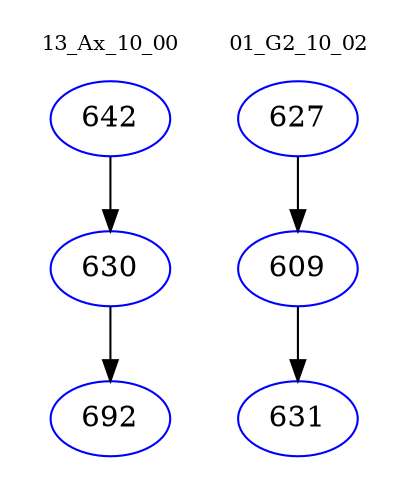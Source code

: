 digraph{
subgraph cluster_0 {
color = white
label = "13_Ax_10_00";
fontsize=10;
T0_642 [label="642", color="blue"]
T0_642 -> T0_630 [color="black"]
T0_630 [label="630", color="blue"]
T0_630 -> T0_692 [color="black"]
T0_692 [label="692", color="blue"]
}
subgraph cluster_1 {
color = white
label = "01_G2_10_02";
fontsize=10;
T1_627 [label="627", color="blue"]
T1_627 -> T1_609 [color="black"]
T1_609 [label="609", color="blue"]
T1_609 -> T1_631 [color="black"]
T1_631 [label="631", color="blue"]
}
}
